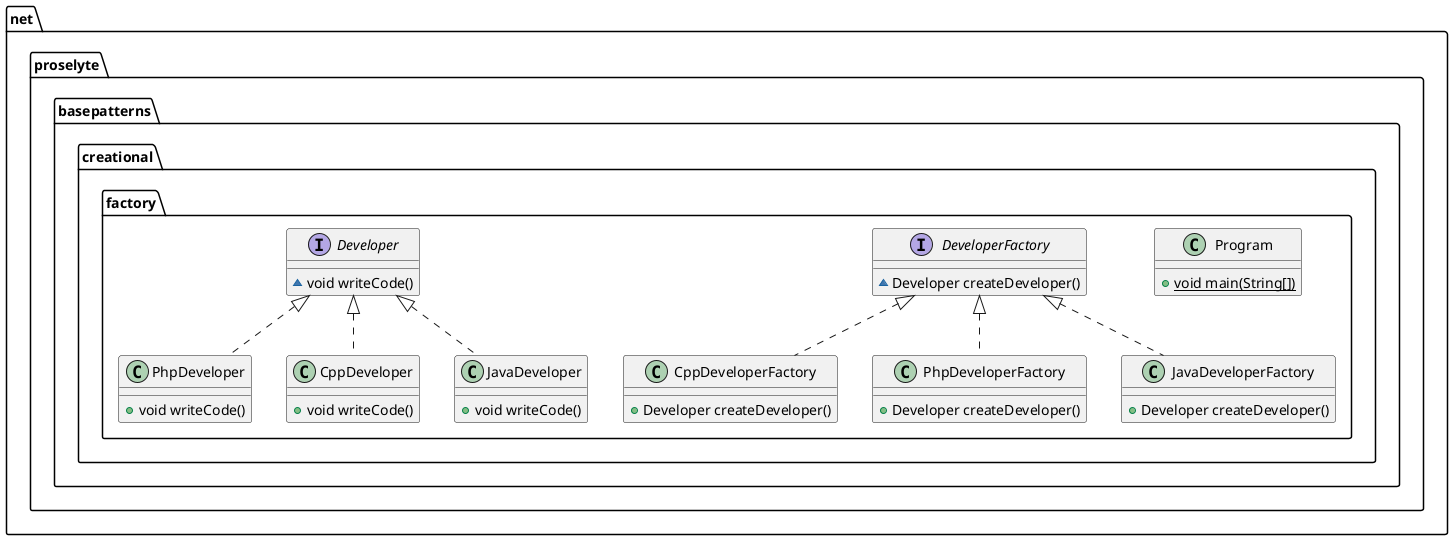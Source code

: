 @startuml
class net.proselyte.basepatterns.creational.factory.CppDeveloperFactory {
+ Developer createDeveloper()
}

class net.proselyte.basepatterns.creational.factory.Program {
+ {static} void main(String[])
}

class net.proselyte.basepatterns.creational.factory.PhpDeveloper {
+ void writeCode()
}

class net.proselyte.basepatterns.creational.factory.PhpDeveloperFactory {
+ Developer createDeveloper()
}

interface net.proselyte.basepatterns.creational.factory.DeveloperFactory {
~ Developer createDeveloper()
}

class net.proselyte.basepatterns.creational.factory.CppDeveloper {
+ void writeCode()
}

interface net.proselyte.basepatterns.creational.factory.Developer {
~ void writeCode()
}

class net.proselyte.basepatterns.creational.factory.JavaDeveloperFactory {
+ Developer createDeveloper()
}

class net.proselyte.basepatterns.creational.factory.JavaDeveloper {
+ void writeCode()
}



net.proselyte.basepatterns.creational.factory.DeveloperFactory <|.. net.proselyte.basepatterns.creational.factory.CppDeveloperFactory
net.proselyte.basepatterns.creational.factory.Developer <|.. net.proselyte.basepatterns.creational.factory.PhpDeveloper
net.proselyte.basepatterns.creational.factory.DeveloperFactory <|.. net.proselyte.basepatterns.creational.factory.PhpDeveloperFactory
net.proselyte.basepatterns.creational.factory.Developer <|.. net.proselyte.basepatterns.creational.factory.CppDeveloper
net.proselyte.basepatterns.creational.factory.DeveloperFactory <|.. net.proselyte.basepatterns.creational.factory.JavaDeveloperFactory
net.proselyte.basepatterns.creational.factory.Developer <|.. net.proselyte.basepatterns.creational.factory.JavaDeveloper
@enduml